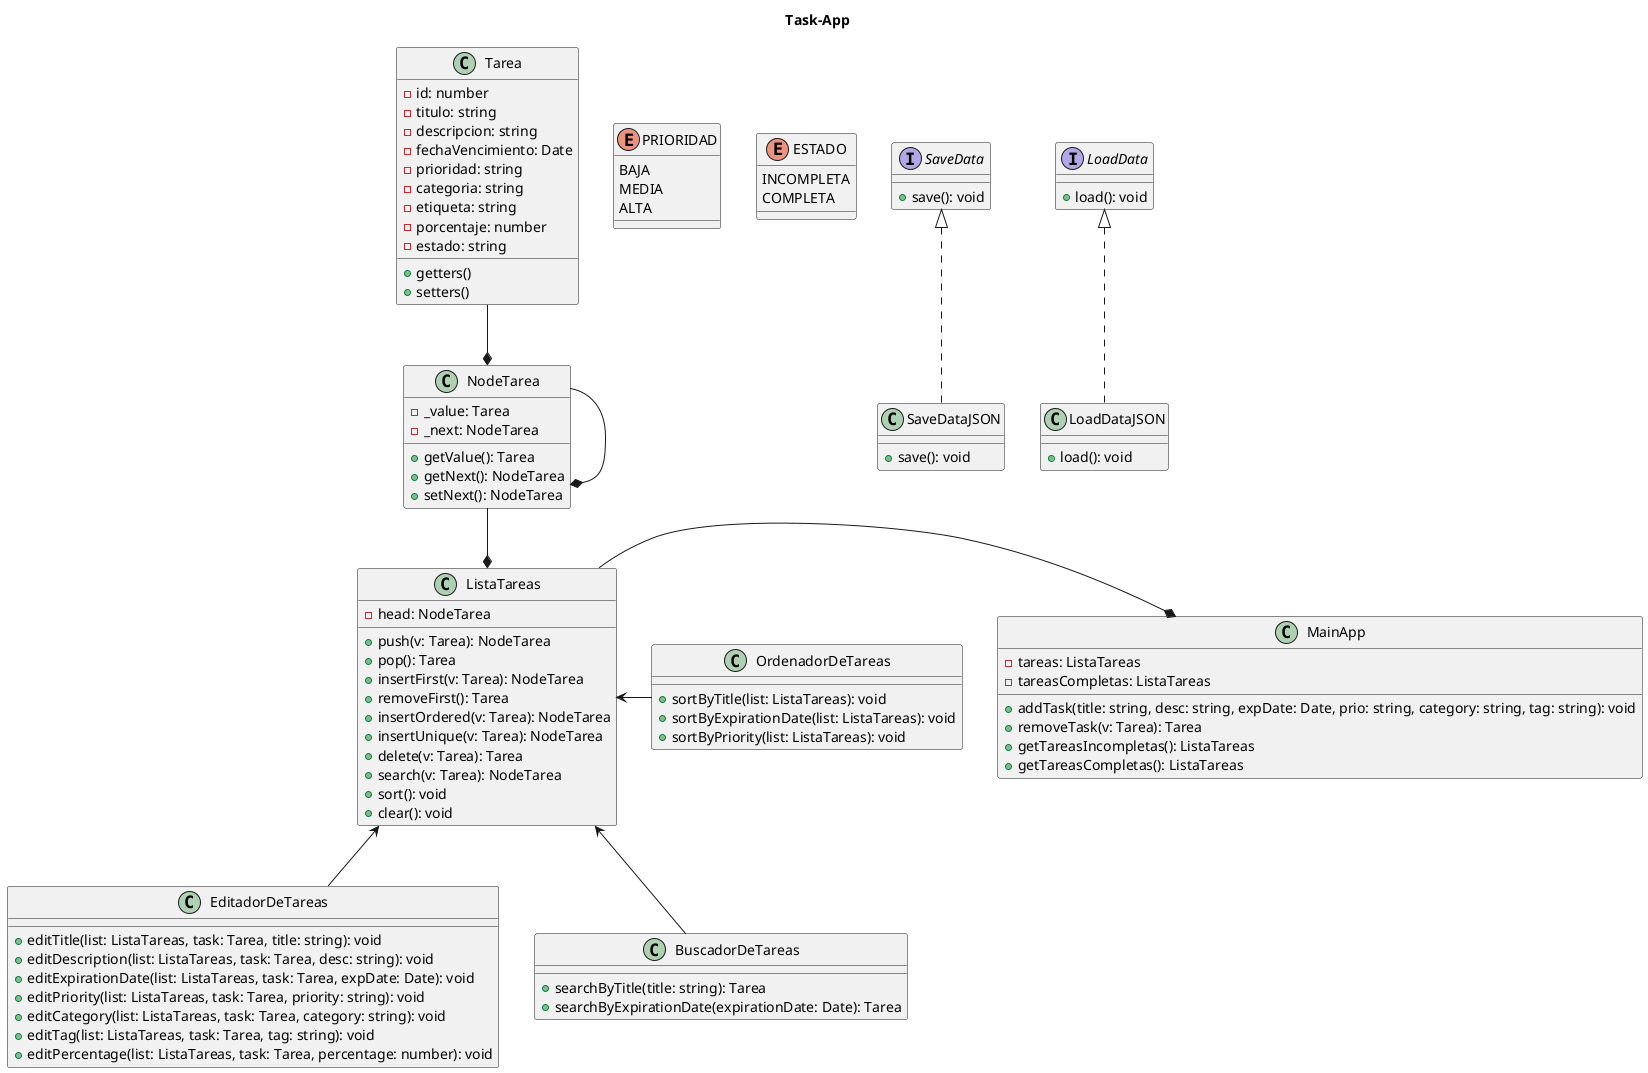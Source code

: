 @startuml TPTaskDiagrama

title Task-App

class Tarea {
    - id: number
    - titulo: string
    - descripcion: string
    - fechaVencimiento: Date
    - prioridad: string
    - categoria: string
    - etiqueta: string
    - porcentaje: number
    - estado: string

    + getters()
    + setters()
}

enum PRIORIDAD {
    BAJA
    MEDIA
    ALTA 
}

enum ESTADO {
    INCOMPLETA
    COMPLETA
}

class NodeTarea {
    - _value: Tarea
    - _next: NodeTarea

    + getValue(): Tarea 
    + getNext(): NodeTarea
    + setNext(): NodeTarea
}

class ListaTareas {
    - head: NodeTarea

    + push(v: Tarea): NodeTarea
    + pop(): Tarea
    + insertFirst(v: Tarea): NodeTarea
    + removeFirst(): Tarea
    + insertOrdered(v: Tarea): NodeTarea
    + insertUnique(v: Tarea): NodeTarea
    + delete(v: Tarea): Tarea
    + search(v: Tarea): NodeTarea
    + sort(): void 
    + clear(): void
}

class MainApp {
    - tareas: ListaTareas
    - tareasCompletas: ListaTareas

    + addTask(title: string, desc: string, expDate: Date, prio: string, category: string, tag: string): void
    + removeTask(v: Tarea): Tarea
    + getTareasIncompletas(): ListaTareas
    + getTareasCompletas(): ListaTareas
}

class EditadorDeTareas {
    + editTitle(list: ListaTareas, task: Tarea, title: string): void
    + editDescription(list: ListaTareas, task: Tarea, desc: string): void
    + editExpirationDate(list: ListaTareas, task: Tarea, expDate: Date): void
    + editPriority(list: ListaTareas, task: Tarea, priority: string): void
    + editCategory(list: ListaTareas, task: Tarea, category: string): void
    + editTag(list: ListaTareas, task: Tarea, tag: string): void
    + editPercentage(list: ListaTareas, task: Tarea, percentage: number): void
}

class BuscadorDeTareas {
    + searchByTitle(title: string): Tarea
    + searchByExpirationDate(expirationDate: Date): Tarea
}

class OrdenadorDeTareas {
    + sortByTitle(list: ListaTareas): void
    + sortByExpirationDate(list: ListaTareas): void
    + sortByPriority(list: ListaTareas): void
}

interface SaveData {
    + save(): void
}

class SaveDataJSON implements SaveData {
    + save(): void
}

interface LoadData {
    + load(): void
}

class LoadDataJSON implements LoadData {
    + load(): void
}

Tarea --* NodeTarea
NodeTarea --* NodeTarea
NodeTarea --* ListaTareas
ListaTareas -r-* MainApp
EditadorDeTareas -u-> ListaTareas
BuscadorDeTareas -u-> ListaTareas
OrdenadorDeTareas -l-> ListaTareas


@enduml
